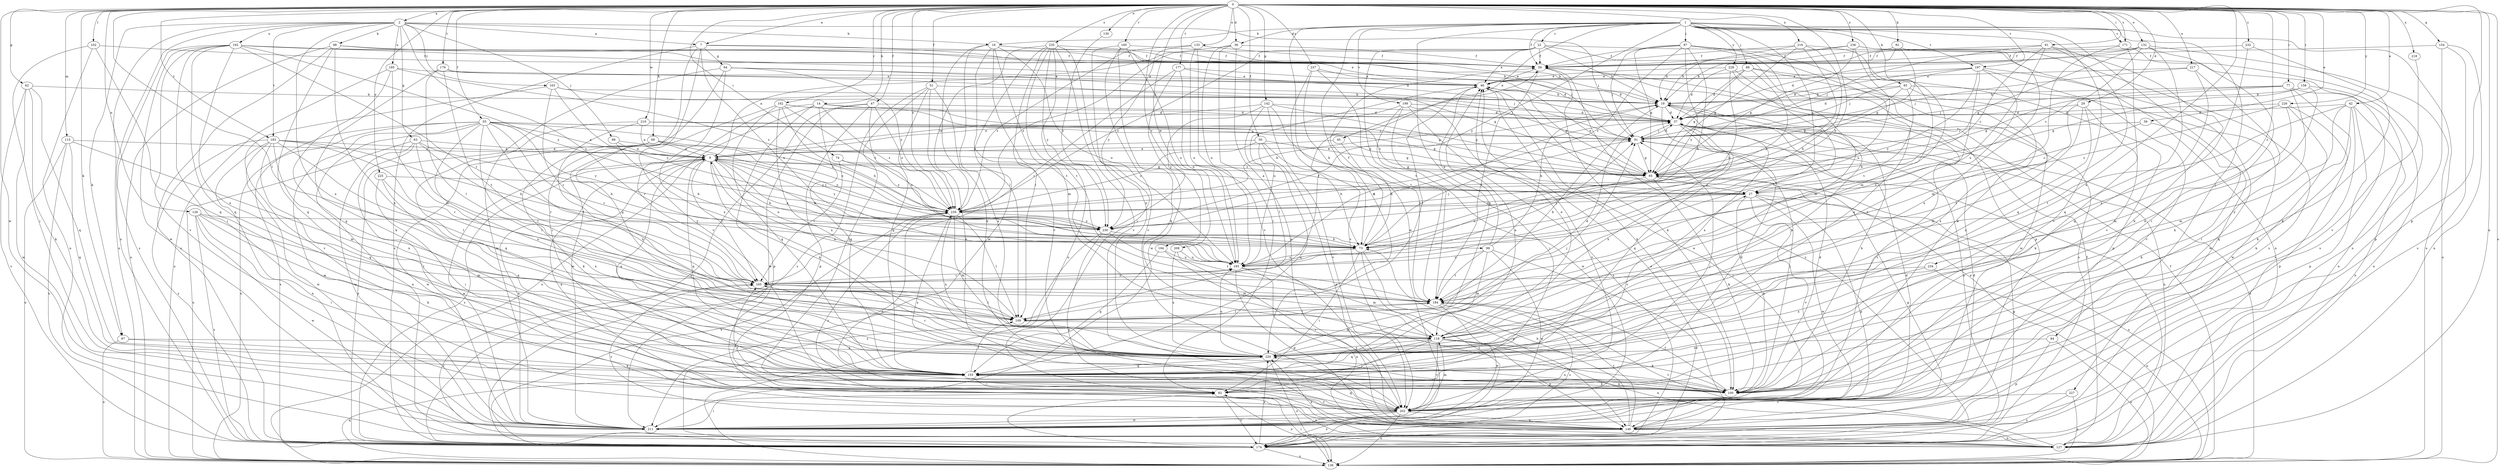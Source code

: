 strict digraph  {
0;
1;
2;
7;
9;
14;
16;
19;
22;
27;
29;
36;
37;
39;
42;
45;
46;
47;
50;
51;
55;
56;
62;
63;
64;
65;
69;
73;
74;
77;
81;
82;
84;
87;
88;
89;
91;
92;
93;
97;
98;
99;
100;
102;
109;
115;
118;
126;
127;
130;
132;
133;
136;
142;
146;
154;
155;
156;
160;
162;
163;
165;
171;
174;
177;
179;
183;
184;
185;
192;
193;
194;
197;
199;
202;
208;
210;
211;
216;
217;
218;
220;
225;
226;
227;
228;
230;
232;
234;
235;
236;
237;
239;
0 -> 2  [label=a];
0 -> 7  [label=a];
0 -> 14  [label=b];
0 -> 29  [label=d];
0 -> 36  [label=d];
0 -> 39  [label=e];
0 -> 42  [label=e];
0 -> 47  [label=f];
0 -> 50  [label=f];
0 -> 51  [label=f];
0 -> 55  [label=f];
0 -> 62  [label=g];
0 -> 69  [label=h];
0 -> 73  [label=h];
0 -> 74  [label=i];
0 -> 77  [label=i];
0 -> 81  [label=i];
0 -> 92  [label=k];
0 -> 93  [label=k];
0 -> 97  [label=k];
0 -> 102  [label=l];
0 -> 109  [label=l];
0 -> 115  [label=m];
0 -> 126  [label=n];
0 -> 127  [label=n];
0 -> 130  [label=o];
0 -> 132  [label=o];
0 -> 133  [label=o];
0 -> 136  [label=o];
0 -> 142  [label=p];
0 -> 146  [label=p];
0 -> 154  [label=q];
0 -> 156  [label=r];
0 -> 160  [label=r];
0 -> 162  [label=r];
0 -> 171  [label=s];
0 -> 177  [label=t];
0 -> 179  [label=t];
0 -> 183  [label=t];
0 -> 194  [label=v];
0 -> 197  [label=v];
0 -> 208  [label=w];
0 -> 210  [label=w];
0 -> 211  [label=w];
0 -> 216  [label=x];
0 -> 217  [label=x];
0 -> 218  [label=x];
0 -> 220  [label=x];
0 -> 225  [label=y];
0 -> 226  [label=y];
0 -> 232  [label=z];
0 -> 234  [label=z];
0 -> 235  [label=z];
0 -> 236  [label=z];
0 -> 237  [label=z];
0 -> 239  [label=z];
1 -> 16  [label=b];
1 -> 22  [label=c];
1 -> 27  [label=c];
1 -> 36  [label=d];
1 -> 45  [label=e];
1 -> 56  [label=f];
1 -> 84  [label=j];
1 -> 87  [label=j];
1 -> 88  [label=j];
1 -> 118  [label=m];
1 -> 136  [label=o];
1 -> 155  [label=q];
1 -> 171  [label=s];
1 -> 197  [label=v];
1 -> 199  [label=v];
1 -> 202  [label=v];
1 -> 211  [label=w];
1 -> 220  [label=x];
1 -> 227  [label=y];
1 -> 228  [label=y];
1 -> 230  [label=y];
2 -> 7  [label=a];
2 -> 16  [label=b];
2 -> 63  [label=g];
2 -> 89  [label=j];
2 -> 91  [label=j];
2 -> 97  [label=k];
2 -> 98  [label=k];
2 -> 136  [label=o];
2 -> 163  [label=r];
2 -> 174  [label=s];
2 -> 183  [label=t];
2 -> 185  [label=u];
2 -> 192  [label=u];
2 -> 193  [label=u];
2 -> 220  [label=x];
7 -> 56  [label=f];
7 -> 64  [label=g];
7 -> 91  [label=j];
7 -> 155  [label=q];
7 -> 174  [label=s];
7 -> 193  [label=u];
7 -> 202  [label=v];
9 -> 65  [label=g];
9 -> 73  [label=h];
9 -> 99  [label=k];
9 -> 155  [label=q];
9 -> 165  [label=r];
9 -> 174  [label=s];
9 -> 193  [label=u];
9 -> 211  [label=w];
9 -> 220  [label=x];
9 -> 230  [label=y];
9 -> 239  [label=z];
14 -> 37  [label=d];
14 -> 65  [label=g];
14 -> 136  [label=o];
14 -> 146  [label=p];
14 -> 155  [label=q];
14 -> 165  [label=r];
14 -> 239  [label=z];
16 -> 19  [label=b];
16 -> 56  [label=f];
16 -> 100  [label=k];
16 -> 109  [label=l];
16 -> 118  [label=m];
16 -> 184  [label=t];
16 -> 193  [label=u];
16 -> 202  [label=v];
19 -> 37  [label=d];
19 -> 174  [label=s];
19 -> 202  [label=v];
19 -> 220  [label=x];
22 -> 9  [label=a];
22 -> 19  [label=b];
22 -> 46  [label=e];
22 -> 56  [label=f];
22 -> 127  [label=n];
22 -> 146  [label=p];
22 -> 184  [label=t];
22 -> 239  [label=z];
27 -> 9  [label=a];
27 -> 100  [label=k];
27 -> 136  [label=o];
27 -> 146  [label=p];
27 -> 202  [label=v];
27 -> 211  [label=w];
27 -> 239  [label=z];
29 -> 37  [label=d];
29 -> 100  [label=k];
29 -> 118  [label=m];
29 -> 184  [label=t];
29 -> 220  [label=x];
36 -> 56  [label=f];
36 -> 82  [label=i];
36 -> 146  [label=p];
36 -> 193  [label=u];
36 -> 239  [label=z];
37 -> 91  [label=j];
37 -> 127  [label=n];
37 -> 155  [label=q];
37 -> 220  [label=x];
39 -> 27  [label=c];
39 -> 91  [label=j];
39 -> 100  [label=k];
42 -> 37  [label=d];
42 -> 118  [label=m];
42 -> 127  [label=n];
42 -> 146  [label=p];
42 -> 155  [label=q];
42 -> 184  [label=t];
42 -> 202  [label=v];
45 -> 9  [label=a];
45 -> 73  [label=h];
46 -> 19  [label=b];
46 -> 65  [label=g];
46 -> 100  [label=k];
46 -> 109  [label=l];
46 -> 193  [label=u];
47 -> 37  [label=d];
47 -> 146  [label=p];
47 -> 174  [label=s];
47 -> 193  [label=u];
47 -> 211  [label=w];
47 -> 239  [label=z];
50 -> 9  [label=a];
50 -> 65  [label=g];
50 -> 73  [label=h];
50 -> 146  [label=p];
50 -> 155  [label=q];
50 -> 239  [label=z];
51 -> 19  [label=b];
51 -> 82  [label=i];
51 -> 100  [label=k];
51 -> 155  [label=q];
51 -> 174  [label=s];
51 -> 220  [label=x];
55 -> 9  [label=a];
55 -> 65  [label=g];
55 -> 91  [label=j];
55 -> 109  [label=l];
55 -> 127  [label=n];
55 -> 136  [label=o];
55 -> 165  [label=r];
55 -> 174  [label=s];
55 -> 184  [label=t];
55 -> 211  [label=w];
55 -> 220  [label=x];
55 -> 230  [label=y];
55 -> 239  [label=z];
56 -> 46  [label=e];
56 -> 100  [label=k];
56 -> 174  [label=s];
56 -> 184  [label=t];
62 -> 19  [label=b];
62 -> 100  [label=k];
62 -> 155  [label=q];
62 -> 174  [label=s];
62 -> 211  [label=w];
63 -> 9  [label=a];
63 -> 73  [label=h];
63 -> 82  [label=i];
63 -> 109  [label=l];
63 -> 136  [label=o];
63 -> 165  [label=r];
63 -> 211  [label=w];
64 -> 46  [label=e];
64 -> 82  [label=i];
64 -> 91  [label=j];
64 -> 211  [label=w];
64 -> 220  [label=x];
64 -> 239  [label=z];
65 -> 27  [label=c];
65 -> 46  [label=e];
65 -> 100  [label=k];
65 -> 193  [label=u];
69 -> 9  [label=a];
69 -> 100  [label=k];
69 -> 174  [label=s];
69 -> 211  [label=w];
69 -> 230  [label=y];
69 -> 239  [label=z];
73 -> 9  [label=a];
73 -> 56  [label=f];
73 -> 82  [label=i];
73 -> 91  [label=j];
73 -> 146  [label=p];
73 -> 174  [label=s];
73 -> 193  [label=u];
74 -> 65  [label=g];
74 -> 165  [label=r];
74 -> 239  [label=z];
77 -> 19  [label=b];
77 -> 65  [label=g];
77 -> 82  [label=i];
77 -> 91  [label=j];
77 -> 100  [label=k];
77 -> 127  [label=n];
81 -> 27  [label=c];
81 -> 56  [label=f];
81 -> 91  [label=j];
81 -> 100  [label=k];
81 -> 155  [label=q];
81 -> 193  [label=u];
82 -> 37  [label=d];
82 -> 91  [label=j];
82 -> 127  [label=n];
82 -> 136  [label=o];
82 -> 174  [label=s];
82 -> 202  [label=v];
84 -> 136  [label=o];
84 -> 146  [label=p];
84 -> 220  [label=x];
87 -> 56  [label=f];
87 -> 65  [label=g];
87 -> 73  [label=h];
87 -> 91  [label=j];
87 -> 100  [label=k];
87 -> 118  [label=m];
87 -> 155  [label=q];
87 -> 230  [label=y];
87 -> 239  [label=z];
88 -> 37  [label=d];
88 -> 46  [label=e];
88 -> 65  [label=g];
88 -> 146  [label=p];
88 -> 211  [label=w];
88 -> 230  [label=y];
89 -> 9  [label=a];
89 -> 27  [label=c];
89 -> 73  [label=h];
91 -> 9  [label=a];
91 -> 37  [label=d];
91 -> 65  [label=g];
92 -> 19  [label=b];
92 -> 56  [label=f];
92 -> 65  [label=g];
92 -> 174  [label=s];
93 -> 19  [label=b];
93 -> 37  [label=d];
93 -> 65  [label=g];
93 -> 73  [label=h];
93 -> 211  [label=w];
93 -> 220  [label=x];
97 -> 100  [label=k];
97 -> 136  [label=o];
97 -> 220  [label=x];
98 -> 46  [label=e];
98 -> 56  [label=f];
98 -> 136  [label=o];
98 -> 155  [label=q];
98 -> 174  [label=s];
98 -> 220  [label=x];
99 -> 19  [label=b];
99 -> 46  [label=e];
99 -> 118  [label=m];
99 -> 174  [label=s];
99 -> 184  [label=t];
99 -> 193  [label=u];
99 -> 211  [label=w];
100 -> 19  [label=b];
100 -> 37  [label=d];
100 -> 91  [label=j];
100 -> 155  [label=q];
100 -> 184  [label=t];
100 -> 220  [label=x];
100 -> 239  [label=z];
102 -> 56  [label=f];
102 -> 82  [label=i];
102 -> 127  [label=n];
102 -> 155  [label=q];
109 -> 9  [label=a];
109 -> 19  [label=b];
109 -> 37  [label=d];
109 -> 118  [label=m];
109 -> 184  [label=t];
115 -> 9  [label=a];
115 -> 118  [label=m];
115 -> 136  [label=o];
115 -> 155  [label=q];
115 -> 174  [label=s];
118 -> 46  [label=e];
118 -> 82  [label=i];
118 -> 100  [label=k];
118 -> 127  [label=n];
118 -> 146  [label=p];
118 -> 155  [label=q];
118 -> 202  [label=v];
118 -> 220  [label=x];
126 -> 82  [label=i];
126 -> 100  [label=k];
126 -> 118  [label=m];
126 -> 174  [label=s];
126 -> 211  [label=w];
126 -> 230  [label=y];
127 -> 56  [label=f];
127 -> 91  [label=j];
127 -> 165  [label=r];
127 -> 184  [label=t];
127 -> 220  [label=x];
130 -> 230  [label=y];
132 -> 27  [label=c];
132 -> 37  [label=d];
132 -> 56  [label=f];
132 -> 65  [label=g];
132 -> 82  [label=i];
132 -> 136  [label=o];
132 -> 155  [label=q];
133 -> 56  [label=f];
133 -> 193  [label=u];
133 -> 202  [label=v];
133 -> 230  [label=y];
133 -> 239  [label=z];
136 -> 37  [label=d];
136 -> 46  [label=e];
136 -> 56  [label=f];
136 -> 82  [label=i];
136 -> 155  [label=q];
142 -> 9  [label=a];
142 -> 37  [label=d];
142 -> 65  [label=g];
142 -> 109  [label=l];
142 -> 184  [label=t];
142 -> 202  [label=v];
142 -> 230  [label=y];
146 -> 37  [label=d];
146 -> 65  [label=g];
146 -> 73  [label=h];
146 -> 127  [label=n];
146 -> 165  [label=r];
146 -> 174  [label=s];
146 -> 184  [label=t];
146 -> 239  [label=z];
154 -> 56  [label=f];
154 -> 127  [label=n];
154 -> 146  [label=p];
154 -> 174  [label=s];
155 -> 9  [label=a];
155 -> 27  [label=c];
155 -> 46  [label=e];
155 -> 82  [label=i];
155 -> 100  [label=k];
155 -> 109  [label=l];
156 -> 19  [label=b];
156 -> 65  [label=g];
156 -> 127  [label=n];
156 -> 220  [label=x];
160 -> 56  [label=f];
160 -> 82  [label=i];
160 -> 100  [label=k];
160 -> 193  [label=u];
160 -> 202  [label=v];
162 -> 27  [label=c];
162 -> 37  [label=d];
162 -> 73  [label=h];
162 -> 155  [label=q];
162 -> 211  [label=w];
162 -> 220  [label=x];
162 -> 239  [label=z];
163 -> 19  [label=b];
163 -> 91  [label=j];
163 -> 165  [label=r];
163 -> 202  [label=v];
163 -> 230  [label=y];
165 -> 56  [label=f];
165 -> 109  [label=l];
165 -> 184  [label=t];
165 -> 193  [label=u];
171 -> 56  [label=f];
171 -> 118  [label=m];
171 -> 127  [label=n];
171 -> 202  [label=v];
174 -> 46  [label=e];
174 -> 65  [label=g];
174 -> 82  [label=i];
174 -> 136  [label=o];
174 -> 220  [label=x];
174 -> 239  [label=z];
177 -> 37  [label=d];
177 -> 46  [label=e];
177 -> 165  [label=r];
177 -> 193  [label=u];
177 -> 211  [label=w];
179 -> 46  [label=e];
179 -> 65  [label=g];
179 -> 100  [label=k];
179 -> 109  [label=l];
179 -> 184  [label=t];
183 -> 9  [label=a];
183 -> 73  [label=h];
183 -> 109  [label=l];
183 -> 127  [label=n];
183 -> 155  [label=q];
183 -> 165  [label=r];
183 -> 174  [label=s];
183 -> 211  [label=w];
183 -> 220  [label=x];
184 -> 109  [label=l];
184 -> 174  [label=s];
184 -> 211  [label=w];
185 -> 46  [label=e];
185 -> 118  [label=m];
185 -> 136  [label=o];
185 -> 155  [label=q];
185 -> 239  [label=z];
192 -> 19  [label=b];
192 -> 37  [label=d];
192 -> 56  [label=f];
192 -> 82  [label=i];
192 -> 155  [label=q];
192 -> 165  [label=r];
192 -> 174  [label=s];
192 -> 202  [label=v];
192 -> 211  [label=w];
192 -> 220  [label=x];
192 -> 230  [label=y];
193 -> 37  [label=d];
193 -> 91  [label=j];
193 -> 118  [label=m];
193 -> 127  [label=n];
193 -> 146  [label=p];
193 -> 165  [label=r];
194 -> 118  [label=m];
194 -> 155  [label=q];
194 -> 193  [label=u];
197 -> 37  [label=d];
197 -> 46  [label=e];
197 -> 91  [label=j];
197 -> 184  [label=t];
197 -> 202  [label=v];
197 -> 211  [label=w];
197 -> 220  [label=x];
197 -> 230  [label=y];
199 -> 9  [label=a];
199 -> 37  [label=d];
199 -> 82  [label=i];
199 -> 174  [label=s];
199 -> 202  [label=v];
199 -> 211  [label=w];
202 -> 9  [label=a];
202 -> 46  [label=e];
202 -> 118  [label=m];
202 -> 136  [label=o];
202 -> 146  [label=p];
202 -> 155  [label=q];
202 -> 165  [label=r];
202 -> 174  [label=s];
202 -> 211  [label=w];
202 -> 239  [label=z];
208 -> 193  [label=u];
208 -> 202  [label=v];
208 -> 220  [label=x];
210 -> 9  [label=a];
210 -> 65  [label=g];
210 -> 91  [label=j];
210 -> 155  [label=q];
210 -> 220  [label=x];
211 -> 9  [label=a];
211 -> 37  [label=d];
211 -> 82  [label=i];
216 -> 19  [label=b];
216 -> 56  [label=f];
216 -> 65  [label=g];
216 -> 73  [label=h];
216 -> 184  [label=t];
216 -> 239  [label=z];
217 -> 46  [label=e];
217 -> 91  [label=j];
217 -> 100  [label=k];
217 -> 155  [label=q];
218 -> 202  [label=v];
220 -> 19  [label=b];
220 -> 91  [label=j];
220 -> 136  [label=o];
220 -> 155  [label=q];
220 -> 165  [label=r];
220 -> 193  [label=u];
225 -> 27  [label=c];
225 -> 82  [label=i];
225 -> 155  [label=q];
225 -> 220  [label=x];
226 -> 37  [label=d];
226 -> 100  [label=k];
226 -> 118  [label=m];
226 -> 146  [label=p];
226 -> 239  [label=z];
227 -> 136  [label=o];
227 -> 174  [label=s];
227 -> 202  [label=v];
228 -> 37  [label=d];
228 -> 46  [label=e];
228 -> 73  [label=h];
228 -> 174  [label=s];
228 -> 184  [label=t];
230 -> 73  [label=h];
230 -> 146  [label=p];
230 -> 174  [label=s];
230 -> 184  [label=t];
232 -> 56  [label=f];
232 -> 100  [label=k];
232 -> 220  [label=x];
234 -> 136  [label=o];
234 -> 165  [label=r];
234 -> 220  [label=x];
235 -> 56  [label=f];
235 -> 109  [label=l];
235 -> 136  [label=o];
235 -> 184  [label=t];
235 -> 202  [label=v];
235 -> 211  [label=w];
235 -> 220  [label=x];
235 -> 230  [label=y];
235 -> 239  [label=z];
236 -> 19  [label=b];
236 -> 56  [label=f];
236 -> 65  [label=g];
236 -> 174  [label=s];
236 -> 193  [label=u];
236 -> 220  [label=x];
237 -> 37  [label=d];
237 -> 46  [label=e];
237 -> 73  [label=h];
237 -> 184  [label=t];
237 -> 202  [label=v];
239 -> 19  [label=b];
239 -> 109  [label=l];
239 -> 118  [label=m];
239 -> 220  [label=x];
239 -> 230  [label=y];
}
